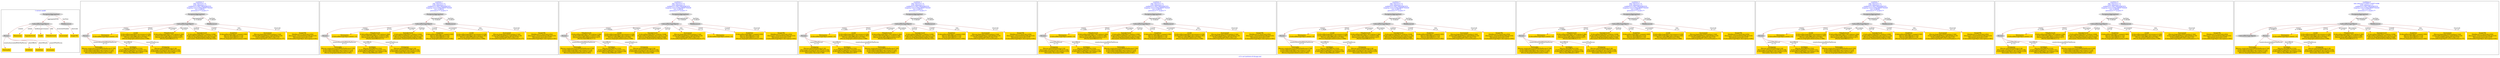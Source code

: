 digraph n0 {
fontcolor="blue"
remincross="true"
label="s13-s-art-institute-of-chicago.xml"
subgraph cluster_0 {
label="1-correct model"
n2[style="filled",color="white",fillcolor="lightgray",label="CulturalHeritageObject1"];
n3[style="filled",color="white",fillcolor="lightgray",label="Person1"];
n4[shape="plaintext",style="filled",fillcolor="gold",label="Dimensions"];
n5[shape="plaintext",style="filled",fillcolor="gold",label="Typeofartwork"];
n6[shape="plaintext",style="filled",fillcolor="gold",label="Credit"];
n7[shape="plaintext",style="filled",fillcolor="gold",label="Titleofartwork"];
n8[shape="plaintext",style="filled",fillcolor="gold",label="Accessionid"];
n9[shape="plaintext",style="filled",fillcolor="gold",label="Nationality"];
n10[shape="plaintext",style="filled",fillcolor="gold",label="birthDate"];
n11[shape="plaintext",style="filled",fillcolor="gold",label="deathDate"];
n12[shape="plaintext",style="filled",fillcolor="gold",label="Artistname"];
n13[style="filled",color="white",fillcolor="lightgray",label="EuropeanaAggregation1"];
n14[style="filled",color="white",fillcolor="lightgray",label="WebResource1"];
n15[shape="plaintext",style="filled",fillcolor="gold",label="ImageURL"];
}
subgraph cluster_1 {
label="candidate 0\nlink coherence:1.0\nnode coherence:1.0\nconfidence:0.5947188292687879\nmapping score:0.6482396097562626\ncost:12.98044\n-precision:0.77-recall:0.77"
n17[style="filled",color="white",fillcolor="lightgray",label="CulturalHeritageObject1"];
n18[style="filled",color="white",fillcolor="lightgray",label="Person1"];
n19[style="filled",color="white",fillcolor="lightgray",label="EuropeanaAggregation1"];
n20[style="filled",color="white",fillcolor="lightgray",label="WebResource1"];
n21[shape="plaintext",style="filled",fillcolor="gold",label="Dimensions\n[CulturalHeritageObject,extent,1.0]"];
n22[shape="plaintext",style="filled",fillcolor="gold",label="Nationality\n[Person,countryAssociatedWithThePerson,0.725]\n[CulturalHeritageObject,provenance,0.114]\n[CulturalHeritageObject,description,0.097]\n[Person,biographicalInformation,0.063]"];
n23[shape="plaintext",style="filled",fillcolor="gold",label="ImageURL\n[WebResource,classLink,0.954]\n[Document,columnSubClassOfLink,0.03]\n[Document,classLink,0.015]\n[CulturalHeritageObject,description,0.001]"];
n24[shape="plaintext",style="filled",fillcolor="gold",label="Credit\n[CulturalHeritageObject,provenance,0.438]\n[CulturalHeritageObject,description,0.383]\n[Person,nameOfThePerson,0.092]\n[Person,biographicalInformation,0.088]"];
n25[shape="plaintext",style="filled",fillcolor="gold",label="Titleofartwork\n[CulturalHeritageObject,description,0.364]\n[CulturalHeritageObject,created,0.299]\n[Person,biographicalInformation,0.227]\n[Person,dateOfBirth,0.11]"];
n26[shape="plaintext",style="filled",fillcolor="gold",label="Typeofartwork\n[CulturalHeritageObject,medium,0.838]\n[CulturalHeritageObject,description,0.152]\n[Person,biographicalInformation,0.008]\n[Document,columnSubClassOfLink,0.001]"];
n27[shape="plaintext",style="filled",fillcolor="gold",label="birthDate\n[Person,dateOfBirth,0.532]\n[CulturalHeritageObject,created,0.331]\n[CulturalHeritageObject,description,0.08]\n[Person,dateOfDeath,0.057]"];
n28[shape="plaintext",style="filled",fillcolor="gold",label="deathDate\n[CulturalHeritageObject,created,0.505]\n[Person,dateOfDeath,0.314]\n[Person,dateOfBirth,0.119]\n[Person,biographicalInformation,0.062]"];
n29[shape="plaintext",style="filled",fillcolor="gold",label="Accessionid\n[Person,biographicalInformation,0.324]\n[CulturalHeritageObject,rightsHolder,0.25]\n[CulturalHeritageObject,title,0.25]\n[CulturalHeritageObject,accessionNumber,0.177]"];
n30[shape="plaintext",style="filled",fillcolor="gold",label="Artistname\n[Person,nameOfThePerson,0.34]\n[Document,columnSubClassOfLink,0.239]\n[CulturalHeritageObject,description,0.235]\n[Document,classLink,0.186]"];
}
subgraph cluster_2 {
label="candidate 1\nlink coherence:1.0\nnode coherence:1.0\nconfidence:0.5947188292687879\nmapping score:0.6482396097562626\ncost:12.98044\n-precision:0.77-recall:0.77"
n32[style="filled",color="white",fillcolor="lightgray",label="CulturalHeritageObject1"];
n33[style="filled",color="white",fillcolor="lightgray",label="Person1"];
n34[style="filled",color="white",fillcolor="lightgray",label="EuropeanaAggregation1"];
n35[style="filled",color="white",fillcolor="lightgray",label="WebResource1"];
n36[shape="plaintext",style="filled",fillcolor="gold",label="Dimensions\n[CulturalHeritageObject,extent,1.0]"];
n37[shape="plaintext",style="filled",fillcolor="gold",label="Nationality\n[Person,countryAssociatedWithThePerson,0.725]\n[CulturalHeritageObject,provenance,0.114]\n[CulturalHeritageObject,description,0.097]\n[Person,biographicalInformation,0.063]"];
n38[shape="plaintext",style="filled",fillcolor="gold",label="ImageURL\n[WebResource,classLink,0.954]\n[Document,columnSubClassOfLink,0.03]\n[Document,classLink,0.015]\n[CulturalHeritageObject,description,0.001]"];
n39[shape="plaintext",style="filled",fillcolor="gold",label="Titleofartwork\n[CulturalHeritageObject,description,0.364]\n[CulturalHeritageObject,created,0.299]\n[Person,biographicalInformation,0.227]\n[Person,dateOfBirth,0.11]"];
n40[shape="plaintext",style="filled",fillcolor="gold",label="Typeofartwork\n[CulturalHeritageObject,medium,0.838]\n[CulturalHeritageObject,description,0.152]\n[Person,biographicalInformation,0.008]\n[Document,columnSubClassOfLink,0.001]"];
n41[shape="plaintext",style="filled",fillcolor="gold",label="birthDate\n[Person,dateOfBirth,0.532]\n[CulturalHeritageObject,created,0.331]\n[CulturalHeritageObject,description,0.08]\n[Person,dateOfDeath,0.057]"];
n42[shape="plaintext",style="filled",fillcolor="gold",label="deathDate\n[CulturalHeritageObject,created,0.505]\n[Person,dateOfDeath,0.314]\n[Person,dateOfBirth,0.119]\n[Person,biographicalInformation,0.062]"];
n43[shape="plaintext",style="filled",fillcolor="gold",label="Credit\n[CulturalHeritageObject,provenance,0.438]\n[CulturalHeritageObject,description,0.383]\n[Person,nameOfThePerson,0.092]\n[Person,biographicalInformation,0.088]"];
n44[shape="plaintext",style="filled",fillcolor="gold",label="Accessionid\n[Person,biographicalInformation,0.324]\n[CulturalHeritageObject,rightsHolder,0.25]\n[CulturalHeritageObject,title,0.25]\n[CulturalHeritageObject,accessionNumber,0.177]"];
n45[shape="plaintext",style="filled",fillcolor="gold",label="Artistname\n[Person,nameOfThePerson,0.34]\n[Document,columnSubClassOfLink,0.239]\n[CulturalHeritageObject,description,0.235]\n[Document,classLink,0.186]"];
}
subgraph cluster_3 {
label="candidate 2\nlink coherence:1.0\nnode coherence:1.0\nconfidence:0.5947188292687879\nmapping score:0.6482396097562626\ncost:12.98046\n-precision:0.77-recall:0.77"
n47[style="filled",color="white",fillcolor="lightgray",label="CulturalHeritageObject2"];
n48[style="filled",color="white",fillcolor="lightgray",label="Person1"];
n49[style="filled",color="white",fillcolor="lightgray",label="EuropeanaAggregation1"];
n50[style="filled",color="white",fillcolor="lightgray",label="WebResource1"];
n51[shape="plaintext",style="filled",fillcolor="gold",label="Nationality\n[Person,countryAssociatedWithThePerson,0.725]\n[CulturalHeritageObject,provenance,0.114]\n[CulturalHeritageObject,description,0.097]\n[Person,biographicalInformation,0.063]"];
n52[shape="plaintext",style="filled",fillcolor="gold",label="Titleofartwork\n[CulturalHeritageObject,description,0.364]\n[CulturalHeritageObject,created,0.299]\n[Person,biographicalInformation,0.227]\n[Person,dateOfBirth,0.11]"];
n53[shape="plaintext",style="filled",fillcolor="gold",label="Credit\n[CulturalHeritageObject,provenance,0.438]\n[CulturalHeritageObject,description,0.383]\n[Person,nameOfThePerson,0.092]\n[Person,biographicalInformation,0.088]"];
n54[shape="plaintext",style="filled",fillcolor="gold",label="Typeofartwork\n[CulturalHeritageObject,medium,0.838]\n[CulturalHeritageObject,description,0.152]\n[Person,biographicalInformation,0.008]\n[Document,columnSubClassOfLink,0.001]"];
n55[shape="plaintext",style="filled",fillcolor="gold",label="Accessionid\n[Person,biographicalInformation,0.324]\n[CulturalHeritageObject,rightsHolder,0.25]\n[CulturalHeritageObject,title,0.25]\n[CulturalHeritageObject,accessionNumber,0.177]"];
n56[shape="plaintext",style="filled",fillcolor="gold",label="ImageURL\n[WebResource,classLink,0.954]\n[Document,columnSubClassOfLink,0.03]\n[Document,classLink,0.015]\n[CulturalHeritageObject,description,0.001]"];
n57[shape="plaintext",style="filled",fillcolor="gold",label="birthDate\n[Person,dateOfBirth,0.532]\n[CulturalHeritageObject,created,0.331]\n[CulturalHeritageObject,description,0.08]\n[Person,dateOfDeath,0.057]"];
n58[shape="plaintext",style="filled",fillcolor="gold",label="Dimensions\n[CulturalHeritageObject,extent,1.0]"];
n59[shape="plaintext",style="filled",fillcolor="gold",label="Artistname\n[Person,nameOfThePerson,0.34]\n[Document,columnSubClassOfLink,0.239]\n[CulturalHeritageObject,description,0.235]\n[Document,classLink,0.186]"];
n60[shape="plaintext",style="filled",fillcolor="gold",label="deathDate\n[CulturalHeritageObject,created,0.505]\n[Person,dateOfDeath,0.314]\n[Person,dateOfBirth,0.119]\n[Person,biographicalInformation,0.062]"];
}
subgraph cluster_4 {
label="candidate 3\nlink coherence:1.0\nnode coherence:1.0\nconfidence:0.5947188292687879\nmapping score:0.6482396097562626\ncost:12.98054\n-precision:0.77-recall:0.77"
n62[style="filled",color="white",fillcolor="lightgray",label="CulturalHeritageObject1"];
n63[style="filled",color="white",fillcolor="lightgray",label="Person2"];
n64[style="filled",color="white",fillcolor="lightgray",label="EuropeanaAggregation1"];
n65[style="filled",color="white",fillcolor="lightgray",label="WebResource1"];
n66[shape="plaintext",style="filled",fillcolor="gold",label="Dimensions\n[CulturalHeritageObject,extent,1.0]"];
n67[shape="plaintext",style="filled",fillcolor="gold",label="Artistname\n[Person,nameOfThePerson,0.34]\n[Document,columnSubClassOfLink,0.239]\n[CulturalHeritageObject,description,0.235]\n[Document,classLink,0.186]"];
n68[shape="plaintext",style="filled",fillcolor="gold",label="birthDate\n[Person,dateOfBirth,0.532]\n[CulturalHeritageObject,created,0.331]\n[CulturalHeritageObject,description,0.08]\n[Person,dateOfDeath,0.057]"];
n69[shape="plaintext",style="filled",fillcolor="gold",label="ImageURL\n[WebResource,classLink,0.954]\n[Document,columnSubClassOfLink,0.03]\n[Document,classLink,0.015]\n[CulturalHeritageObject,description,0.001]"];
n70[shape="plaintext",style="filled",fillcolor="gold",label="Credit\n[CulturalHeritageObject,provenance,0.438]\n[CulturalHeritageObject,description,0.383]\n[Person,nameOfThePerson,0.092]\n[Person,biographicalInformation,0.088]"];
n71[shape="plaintext",style="filled",fillcolor="gold",label="Titleofartwork\n[CulturalHeritageObject,description,0.364]\n[CulturalHeritageObject,created,0.299]\n[Person,biographicalInformation,0.227]\n[Person,dateOfBirth,0.11]"];
n72[shape="plaintext",style="filled",fillcolor="gold",label="Typeofartwork\n[CulturalHeritageObject,medium,0.838]\n[CulturalHeritageObject,description,0.152]\n[Person,biographicalInformation,0.008]\n[Document,columnSubClassOfLink,0.001]"];
n73[shape="plaintext",style="filled",fillcolor="gold",label="deathDate\n[CulturalHeritageObject,created,0.505]\n[Person,dateOfDeath,0.314]\n[Person,dateOfBirth,0.119]\n[Person,biographicalInformation,0.062]"];
n74[shape="plaintext",style="filled",fillcolor="gold",label="Nationality\n[Person,countryAssociatedWithThePerson,0.725]\n[CulturalHeritageObject,provenance,0.114]\n[CulturalHeritageObject,description,0.097]\n[Person,biographicalInformation,0.063]"];
n75[shape="plaintext",style="filled",fillcolor="gold",label="Accessionid\n[Person,biographicalInformation,0.324]\n[CulturalHeritageObject,rightsHolder,0.25]\n[CulturalHeritageObject,title,0.25]\n[CulturalHeritageObject,accessionNumber,0.177]"];
}
subgraph cluster_5 {
label="candidate 4\nlink coherence:1.0\nnode coherence:1.0\nconfidence:0.5947188292687879\nmapping score:0.6482396097562626\ncost:12.98054\n-precision:0.77-recall:0.77"
n77[style="filled",color="white",fillcolor="lightgray",label="CulturalHeritageObject1"];
n78[style="filled",color="white",fillcolor="lightgray",label="Person2"];
n79[style="filled",color="white",fillcolor="lightgray",label="EuropeanaAggregation1"];
n80[style="filled",color="white",fillcolor="lightgray",label="WebResource1"];
n81[shape="plaintext",style="filled",fillcolor="gold",label="Dimensions\n[CulturalHeritageObject,extent,1.0]"];
n82[shape="plaintext",style="filled",fillcolor="gold",label="Artistname\n[Person,nameOfThePerson,0.34]\n[Document,columnSubClassOfLink,0.239]\n[CulturalHeritageObject,description,0.235]\n[Document,classLink,0.186]"];
n83[shape="plaintext",style="filled",fillcolor="gold",label="birthDate\n[Person,dateOfBirth,0.532]\n[CulturalHeritageObject,created,0.331]\n[CulturalHeritageObject,description,0.08]\n[Person,dateOfDeath,0.057]"];
n84[shape="plaintext",style="filled",fillcolor="gold",label="ImageURL\n[WebResource,classLink,0.954]\n[Document,columnSubClassOfLink,0.03]\n[Document,classLink,0.015]\n[CulturalHeritageObject,description,0.001]"];
n85[shape="plaintext",style="filled",fillcolor="gold",label="Titleofartwork\n[CulturalHeritageObject,description,0.364]\n[CulturalHeritageObject,created,0.299]\n[Person,biographicalInformation,0.227]\n[Person,dateOfBirth,0.11]"];
n86[shape="plaintext",style="filled",fillcolor="gold",label="Typeofartwork\n[CulturalHeritageObject,medium,0.838]\n[CulturalHeritageObject,description,0.152]\n[Person,biographicalInformation,0.008]\n[Document,columnSubClassOfLink,0.001]"];
n87[shape="plaintext",style="filled",fillcolor="gold",label="deathDate\n[CulturalHeritageObject,created,0.505]\n[Person,dateOfDeath,0.314]\n[Person,dateOfBirth,0.119]\n[Person,biographicalInformation,0.062]"];
n88[shape="plaintext",style="filled",fillcolor="gold",label="Nationality\n[Person,countryAssociatedWithThePerson,0.725]\n[CulturalHeritageObject,provenance,0.114]\n[CulturalHeritageObject,description,0.097]\n[Person,biographicalInformation,0.063]"];
n89[shape="plaintext",style="filled",fillcolor="gold",label="Credit\n[CulturalHeritageObject,provenance,0.438]\n[CulturalHeritageObject,description,0.383]\n[Person,nameOfThePerson,0.092]\n[Person,biographicalInformation,0.088]"];
n90[shape="plaintext",style="filled",fillcolor="gold",label="Accessionid\n[Person,biographicalInformation,0.324]\n[CulturalHeritageObject,rightsHolder,0.25]\n[CulturalHeritageObject,title,0.25]\n[CulturalHeritageObject,accessionNumber,0.177]"];
}
subgraph cluster_6 {
label="candidate 5\nlink coherence:1.0\nnode coherence:1.0\nconfidence:0.5947188292687879\nmapping score:0.6482396097562626\ncost:12.98076\n-precision:0.77-recall:0.77"
n92[style="filled",color="white",fillcolor="lightgray",label="CulturalHeritageObject1"];
n93[style="filled",color="white",fillcolor="lightgray",label="Person1"];
n94[style="filled",color="white",fillcolor="lightgray",label="EuropeanaAggregation1"];
n95[style="filled",color="white",fillcolor="lightgray",label="WebResource2"];
n96[shape="plaintext",style="filled",fillcolor="gold",label="Dimensions\n[CulturalHeritageObject,extent,1.0]"];
n97[shape="plaintext",style="filled",fillcolor="gold",label="Nationality\n[Person,countryAssociatedWithThePerson,0.725]\n[CulturalHeritageObject,provenance,0.114]\n[CulturalHeritageObject,description,0.097]\n[Person,biographicalInformation,0.063]"];
n98[shape="plaintext",style="filled",fillcolor="gold",label="Credit\n[CulturalHeritageObject,provenance,0.438]\n[CulturalHeritageObject,description,0.383]\n[Person,nameOfThePerson,0.092]\n[Person,biographicalInformation,0.088]"];
n99[shape="plaintext",style="filled",fillcolor="gold",label="Titleofartwork\n[CulturalHeritageObject,description,0.364]\n[CulturalHeritageObject,created,0.299]\n[Person,biographicalInformation,0.227]\n[Person,dateOfBirth,0.11]"];
n100[shape="plaintext",style="filled",fillcolor="gold",label="Typeofartwork\n[CulturalHeritageObject,medium,0.838]\n[CulturalHeritageObject,description,0.152]\n[Person,biographicalInformation,0.008]\n[Document,columnSubClassOfLink,0.001]"];
n101[shape="plaintext",style="filled",fillcolor="gold",label="birthDate\n[Person,dateOfBirth,0.532]\n[CulturalHeritageObject,created,0.331]\n[CulturalHeritageObject,description,0.08]\n[Person,dateOfDeath,0.057]"];
n102[shape="plaintext",style="filled",fillcolor="gold",label="deathDate\n[CulturalHeritageObject,created,0.505]\n[Person,dateOfDeath,0.314]\n[Person,dateOfBirth,0.119]\n[Person,biographicalInformation,0.062]"];
n103[shape="plaintext",style="filled",fillcolor="gold",label="Accessionid\n[Person,biographicalInformation,0.324]\n[CulturalHeritageObject,rightsHolder,0.25]\n[CulturalHeritageObject,title,0.25]\n[CulturalHeritageObject,accessionNumber,0.177]"];
n104[shape="plaintext",style="filled",fillcolor="gold",label="Artistname\n[Person,nameOfThePerson,0.34]\n[Document,columnSubClassOfLink,0.239]\n[CulturalHeritageObject,description,0.235]\n[Document,classLink,0.186]"];
n105[shape="plaintext",style="filled",fillcolor="gold",label="ImageURL\n[WebResource,classLink,0.954]\n[Document,columnSubClassOfLink,0.03]\n[Document,classLink,0.015]\n[CulturalHeritageObject,description,0.001]"];
}
subgraph cluster_7 {
label="candidate 6\nlink coherence:1.0\nnode coherence:1.0\nconfidence:0.5947188292687879\nmapping score:0.6482396097562626\ncost:12.98076\n-precision:0.77-recall:0.77"
n107[style="filled",color="white",fillcolor="lightgray",label="CulturalHeritageObject1"];
n108[style="filled",color="white",fillcolor="lightgray",label="Person1"];
n109[style="filled",color="white",fillcolor="lightgray",label="EuropeanaAggregation1"];
n110[style="filled",color="white",fillcolor="lightgray",label="WebResource2"];
n111[shape="plaintext",style="filled",fillcolor="gold",label="Dimensions\n[CulturalHeritageObject,extent,1.0]"];
n112[shape="plaintext",style="filled",fillcolor="gold",label="Nationality\n[Person,countryAssociatedWithThePerson,0.725]\n[CulturalHeritageObject,provenance,0.114]\n[CulturalHeritageObject,description,0.097]\n[Person,biographicalInformation,0.063]"];
n113[shape="plaintext",style="filled",fillcolor="gold",label="Titleofartwork\n[CulturalHeritageObject,description,0.364]\n[CulturalHeritageObject,created,0.299]\n[Person,biographicalInformation,0.227]\n[Person,dateOfBirth,0.11]"];
n114[shape="plaintext",style="filled",fillcolor="gold",label="Typeofartwork\n[CulturalHeritageObject,medium,0.838]\n[CulturalHeritageObject,description,0.152]\n[Person,biographicalInformation,0.008]\n[Document,columnSubClassOfLink,0.001]"];
n115[shape="plaintext",style="filled",fillcolor="gold",label="birthDate\n[Person,dateOfBirth,0.532]\n[CulturalHeritageObject,created,0.331]\n[CulturalHeritageObject,description,0.08]\n[Person,dateOfDeath,0.057]"];
n116[shape="plaintext",style="filled",fillcolor="gold",label="deathDate\n[CulturalHeritageObject,created,0.505]\n[Person,dateOfDeath,0.314]\n[Person,dateOfBirth,0.119]\n[Person,biographicalInformation,0.062]"];
n117[shape="plaintext",style="filled",fillcolor="gold",label="Credit\n[CulturalHeritageObject,provenance,0.438]\n[CulturalHeritageObject,description,0.383]\n[Person,nameOfThePerson,0.092]\n[Person,biographicalInformation,0.088]"];
n118[shape="plaintext",style="filled",fillcolor="gold",label="Accessionid\n[Person,biographicalInformation,0.324]\n[CulturalHeritageObject,rightsHolder,0.25]\n[CulturalHeritageObject,title,0.25]\n[CulturalHeritageObject,accessionNumber,0.177]"];
n119[shape="plaintext",style="filled",fillcolor="gold",label="Artistname\n[Person,nameOfThePerson,0.34]\n[Document,columnSubClassOfLink,0.239]\n[CulturalHeritageObject,description,0.235]\n[Document,classLink,0.186]"];
n120[shape="plaintext",style="filled",fillcolor="gold",label="ImageURL\n[WebResource,classLink,0.954]\n[Document,columnSubClassOfLink,0.03]\n[Document,classLink,0.015]\n[CulturalHeritageObject,description,0.001]"];
}
subgraph cluster_8 {
label="candidate 7\nlink coherence:1.0\nnode coherence:1.0\nconfidence:0.5947188292687879\nmapping score:0.6482396097562626\ncost:12.98086\n-precision:0.77-recall:0.77"
n122[style="filled",color="white",fillcolor="lightgray",label="CulturalHeritageObject1"];
n123[style="filled",color="white",fillcolor="lightgray",label="Person2"];
n124[style="filled",color="white",fillcolor="lightgray",label="EuropeanaAggregation1"];
n125[style="filled",color="white",fillcolor="lightgray",label="WebResource2"];
n126[shape="plaintext",style="filled",fillcolor="gold",label="Dimensions\n[CulturalHeritageObject,extent,1.0]"];
n127[shape="plaintext",style="filled",fillcolor="gold",label="Artistname\n[Person,nameOfThePerson,0.34]\n[Document,columnSubClassOfLink,0.239]\n[CulturalHeritageObject,description,0.235]\n[Document,classLink,0.186]"];
n128[shape="plaintext",style="filled",fillcolor="gold",label="birthDate\n[Person,dateOfBirth,0.532]\n[CulturalHeritageObject,created,0.331]\n[CulturalHeritageObject,description,0.08]\n[Person,dateOfDeath,0.057]"];
n129[shape="plaintext",style="filled",fillcolor="gold",label="Credit\n[CulturalHeritageObject,provenance,0.438]\n[CulturalHeritageObject,description,0.383]\n[Person,nameOfThePerson,0.092]\n[Person,biographicalInformation,0.088]"];
n130[shape="plaintext",style="filled",fillcolor="gold",label="Titleofartwork\n[CulturalHeritageObject,description,0.364]\n[CulturalHeritageObject,created,0.299]\n[Person,biographicalInformation,0.227]\n[Person,dateOfBirth,0.11]"];
n131[shape="plaintext",style="filled",fillcolor="gold",label="Typeofartwork\n[CulturalHeritageObject,medium,0.838]\n[CulturalHeritageObject,description,0.152]\n[Person,biographicalInformation,0.008]\n[Document,columnSubClassOfLink,0.001]"];
n132[shape="plaintext",style="filled",fillcolor="gold",label="deathDate\n[CulturalHeritageObject,created,0.505]\n[Person,dateOfDeath,0.314]\n[Person,dateOfBirth,0.119]\n[Person,biographicalInformation,0.062]"];
n133[shape="plaintext",style="filled",fillcolor="gold",label="Nationality\n[Person,countryAssociatedWithThePerson,0.725]\n[CulturalHeritageObject,provenance,0.114]\n[CulturalHeritageObject,description,0.097]\n[Person,biographicalInformation,0.063]"];
n134[shape="plaintext",style="filled",fillcolor="gold",label="Accessionid\n[Person,biographicalInformation,0.324]\n[CulturalHeritageObject,rightsHolder,0.25]\n[CulturalHeritageObject,title,0.25]\n[CulturalHeritageObject,accessionNumber,0.177]"];
n135[shape="plaintext",style="filled",fillcolor="gold",label="ImageURL\n[WebResource,classLink,0.954]\n[Document,columnSubClassOfLink,0.03]\n[Document,classLink,0.015]\n[CulturalHeritageObject,description,0.001]"];
}
subgraph cluster_9 {
label="candidate 8\nlink coherence:1.0\nnode coherence:1.0\nconfidence:0.5947188292687879\nmapping score:0.6482396097562626\ncost:12.98086\n-precision:0.77-recall:0.77"
n137[style="filled",color="white",fillcolor="lightgray",label="CulturalHeritageObject1"];
n138[style="filled",color="white",fillcolor="lightgray",label="Person2"];
n139[style="filled",color="white",fillcolor="lightgray",label="EuropeanaAggregation1"];
n140[style="filled",color="white",fillcolor="lightgray",label="WebResource2"];
n141[shape="plaintext",style="filled",fillcolor="gold",label="Dimensions\n[CulturalHeritageObject,extent,1.0]"];
n142[shape="plaintext",style="filled",fillcolor="gold",label="Artistname\n[Person,nameOfThePerson,0.34]\n[Document,columnSubClassOfLink,0.239]\n[CulturalHeritageObject,description,0.235]\n[Document,classLink,0.186]"];
n143[shape="plaintext",style="filled",fillcolor="gold",label="birthDate\n[Person,dateOfBirth,0.532]\n[CulturalHeritageObject,created,0.331]\n[CulturalHeritageObject,description,0.08]\n[Person,dateOfDeath,0.057]"];
n144[shape="plaintext",style="filled",fillcolor="gold",label="Titleofartwork\n[CulturalHeritageObject,description,0.364]\n[CulturalHeritageObject,created,0.299]\n[Person,biographicalInformation,0.227]\n[Person,dateOfBirth,0.11]"];
n145[shape="plaintext",style="filled",fillcolor="gold",label="Typeofartwork\n[CulturalHeritageObject,medium,0.838]\n[CulturalHeritageObject,description,0.152]\n[Person,biographicalInformation,0.008]\n[Document,columnSubClassOfLink,0.001]"];
n146[shape="plaintext",style="filled",fillcolor="gold",label="deathDate\n[CulturalHeritageObject,created,0.505]\n[Person,dateOfDeath,0.314]\n[Person,dateOfBirth,0.119]\n[Person,biographicalInformation,0.062]"];
n147[shape="plaintext",style="filled",fillcolor="gold",label="Nationality\n[Person,countryAssociatedWithThePerson,0.725]\n[CulturalHeritageObject,provenance,0.114]\n[CulturalHeritageObject,description,0.097]\n[Person,biographicalInformation,0.063]"];
n148[shape="plaintext",style="filled",fillcolor="gold",label="Credit\n[CulturalHeritageObject,provenance,0.438]\n[CulturalHeritageObject,description,0.383]\n[Person,nameOfThePerson,0.092]\n[Person,biographicalInformation,0.088]"];
n149[shape="plaintext",style="filled",fillcolor="gold",label="Accessionid\n[Person,biographicalInformation,0.324]\n[CulturalHeritageObject,rightsHolder,0.25]\n[CulturalHeritageObject,title,0.25]\n[CulturalHeritageObject,accessionNumber,0.177]"];
n150[shape="plaintext",style="filled",fillcolor="gold",label="ImageURL\n[WebResource,classLink,0.954]\n[Document,columnSubClassOfLink,0.03]\n[Document,classLink,0.015]\n[CulturalHeritageObject,description,0.001]"];
}
subgraph cluster_10 {
label="candidate 9\nlink coherence:0.9285714285714286\nnode coherence:1.0\nconfidence:0.5947188292687879\nmapping score:0.6482396097562626\ncost:13.97621\n-precision:0.71-recall:0.77"
n152[style="filled",color="white",fillcolor="lightgray",label="CulturalHeritageObject1"];
n153[style="filled",color="white",fillcolor="lightgray",label="CulturalHeritageObject2"];
n154[style="filled",color="white",fillcolor="lightgray",label="Person1"];
n155[style="filled",color="white",fillcolor="lightgray",label="EuropeanaAggregation1"];
n156[style="filled",color="white",fillcolor="lightgray",label="WebResource1"];
n157[shape="plaintext",style="filled",fillcolor="gold",label="Dimensions\n[CulturalHeritageObject,extent,1.0]"];
n158[shape="plaintext",style="filled",fillcolor="gold",label="Nationality\n[Person,countryAssociatedWithThePerson,0.725]\n[CulturalHeritageObject,provenance,0.114]\n[CulturalHeritageObject,description,0.097]\n[Person,biographicalInformation,0.063]"];
n159[shape="plaintext",style="filled",fillcolor="gold",label="ImageURL\n[WebResource,classLink,0.954]\n[Document,columnSubClassOfLink,0.03]\n[Document,classLink,0.015]\n[CulturalHeritageObject,description,0.001]"];
n160[shape="plaintext",style="filled",fillcolor="gold",label="Credit\n[CulturalHeritageObject,provenance,0.438]\n[CulturalHeritageObject,description,0.383]\n[Person,nameOfThePerson,0.092]\n[Person,biographicalInformation,0.088]"];
n161[shape="plaintext",style="filled",fillcolor="gold",label="Titleofartwork\n[CulturalHeritageObject,description,0.364]\n[CulturalHeritageObject,created,0.299]\n[Person,biographicalInformation,0.227]\n[Person,dateOfBirth,0.11]"];
n162[shape="plaintext",style="filled",fillcolor="gold",label="Typeofartwork\n[CulturalHeritageObject,medium,0.838]\n[CulturalHeritageObject,description,0.152]\n[Person,biographicalInformation,0.008]\n[Document,columnSubClassOfLink,0.001]"];
n163[shape="plaintext",style="filled",fillcolor="gold",label="birthDate\n[Person,dateOfBirth,0.532]\n[CulturalHeritageObject,created,0.331]\n[CulturalHeritageObject,description,0.08]\n[Person,dateOfDeath,0.057]"];
n164[shape="plaintext",style="filled",fillcolor="gold",label="deathDate\n[CulturalHeritageObject,created,0.505]\n[Person,dateOfDeath,0.314]\n[Person,dateOfBirth,0.119]\n[Person,biographicalInformation,0.062]"];
n165[shape="plaintext",style="filled",fillcolor="gold",label="Accessionid\n[Person,biographicalInformation,0.324]\n[CulturalHeritageObject,rightsHolder,0.25]\n[CulturalHeritageObject,title,0.25]\n[CulturalHeritageObject,accessionNumber,0.177]"];
n166[shape="plaintext",style="filled",fillcolor="gold",label="Artistname\n[Person,nameOfThePerson,0.34]\n[Document,columnSubClassOfLink,0.239]\n[CulturalHeritageObject,description,0.235]\n[Document,classLink,0.186]"];
}
n2 -> n3[color="brown",fontcolor="black",label="creator"]
n2 -> n4[color="brown",fontcolor="black",label="extent"]
n2 -> n5[color="brown",fontcolor="black",label="medium"]
n2 -> n6[color="brown",fontcolor="black",label="provenance"]
n2 -> n7[color="brown",fontcolor="black",label="title"]
n2 -> n8[color="brown",fontcolor="black",label="accessionNumber"]
n3 -> n9[color="brown",fontcolor="black",label="countryAssociatedWithThePerson"]
n3 -> n10[color="brown",fontcolor="black",label="dateOfBirth"]
n3 -> n11[color="brown",fontcolor="black",label="dateOfDeath"]
n3 -> n12[color="brown",fontcolor="black",label="nameOfThePerson"]
n13 -> n2[color="brown",fontcolor="black",label="aggregatedCHO"]
n13 -> n14[color="brown",fontcolor="black",label="hasView"]
n14 -> n15[color="brown",fontcolor="black",label="classLink"]
n17 -> n18[color="brown",fontcolor="black",label="creator\nw=0.9929"]
n19 -> n17[color="brown",fontcolor="black",label="aggregatedCHO\nw=0.99397"]
n19 -> n20[color="brown",fontcolor="black",label="hasView\nw=0.99357"]
n17 -> n21[color="brown",fontcolor="black",label="extent\nw=1.0"]
n18 -> n22[color="brown",fontcolor="black",label="countryAssociatedWithThePerson\nw=1.0"]
n20 -> n23[color="brown",fontcolor="black",label="classLink\nw=1.0"]
n17 -> n24[color="brown",fontcolor="black",label="provenance\nw=1.0"]
n17 -> n25[color="brown",fontcolor="black",label="description\nw=1.0"]
n17 -> n26[color="brown",fontcolor="black",label="medium\nw=1.0"]
n18 -> n27[color="brown",fontcolor="black",label="dateOfBirth\nw=1.0"]
n17 -> n28[color="brown",fontcolor="black",label="created\nw=1.0"]
n17 -> n29[color="brown",fontcolor="black",label="title\nw=1.0"]
n18 -> n30[color="brown",fontcolor="black",label="nameOfThePerson\nw=1.0"]
n32 -> n33[color="brown",fontcolor="black",label="creator\nw=0.9929"]
n34 -> n32[color="brown",fontcolor="black",label="aggregatedCHO\nw=0.99397"]
n34 -> n35[color="brown",fontcolor="black",label="hasView\nw=0.99357"]
n32 -> n36[color="brown",fontcolor="black",label="extent\nw=1.0"]
n33 -> n37[color="brown",fontcolor="black",label="countryAssociatedWithThePerson\nw=1.0"]
n35 -> n38[color="brown",fontcolor="black",label="classLink\nw=1.0"]
n32 -> n39[color="brown",fontcolor="black",label="description\nw=1.0"]
n32 -> n40[color="brown",fontcolor="black",label="medium\nw=1.0"]
n33 -> n41[color="brown",fontcolor="black",label="dateOfBirth\nw=1.0"]
n32 -> n42[color="brown",fontcolor="black",label="created\nw=1.0"]
n32 -> n43[color="brown",fontcolor="black",label="provenance\nw=1.0"]
n32 -> n44[color="brown",fontcolor="black",label="title\nw=1.0"]
n33 -> n45[color="brown",fontcolor="black",label="nameOfThePerson\nw=1.0"]
n47 -> n48[color="brown",fontcolor="black",label="creator\nw=0.99292"]
n49 -> n47[color="brown",fontcolor="black",label="aggregatedCHO\nw=0.99397"]
n49 -> n50[color="brown",fontcolor="black",label="hasView\nw=0.99357"]
n48 -> n51[color="brown",fontcolor="black",label="countryAssociatedWithThePerson\nw=1.0"]
n47 -> n52[color="brown",fontcolor="black",label="description\nw=1.0"]
n47 -> n53[color="brown",fontcolor="black",label="provenance\nw=1.0"]
n47 -> n54[color="brown",fontcolor="black",label="medium\nw=1.0"]
n47 -> n55[color="brown",fontcolor="black",label="title\nw=1.0"]
n50 -> n56[color="brown",fontcolor="black",label="classLink\nw=1.0"]
n48 -> n57[color="brown",fontcolor="black",label="dateOfBirth\nw=1.0"]
n47 -> n58[color="brown",fontcolor="black",label="extent\nw=1.0"]
n48 -> n59[color="brown",fontcolor="black",label="nameOfThePerson\nw=1.0"]
n47 -> n60[color="brown",fontcolor="black",label="created\nw=1.0"]
n62 -> n63[color="brown",fontcolor="black",label="creator\nw=0.993"]
n64 -> n62[color="brown",fontcolor="black",label="aggregatedCHO\nw=0.99397"]
n64 -> n65[color="brown",fontcolor="black",label="hasView\nw=0.99357"]
n62 -> n66[color="brown",fontcolor="black",label="extent\nw=1.0"]
n63 -> n67[color="brown",fontcolor="black",label="nameOfThePerson\nw=1.0"]
n63 -> n68[color="brown",fontcolor="black",label="dateOfBirth\nw=1.0"]
n65 -> n69[color="brown",fontcolor="black",label="classLink\nw=1.0"]
n62 -> n70[color="brown",fontcolor="black",label="provenance\nw=1.0"]
n62 -> n71[color="brown",fontcolor="black",label="description\nw=1.0"]
n62 -> n72[color="brown",fontcolor="black",label="medium\nw=1.0"]
n62 -> n73[color="brown",fontcolor="black",label="created\nw=1.0"]
n63 -> n74[color="brown",fontcolor="black",label="countryAssociatedWithThePerson\nw=1.0"]
n62 -> n75[color="brown",fontcolor="black",label="title\nw=1.0"]
n77 -> n78[color="brown",fontcolor="black",label="creator\nw=0.993"]
n79 -> n77[color="brown",fontcolor="black",label="aggregatedCHO\nw=0.99397"]
n79 -> n80[color="brown",fontcolor="black",label="hasView\nw=0.99357"]
n77 -> n81[color="brown",fontcolor="black",label="extent\nw=1.0"]
n78 -> n82[color="brown",fontcolor="black",label="nameOfThePerson\nw=1.0"]
n78 -> n83[color="brown",fontcolor="black",label="dateOfBirth\nw=1.0"]
n80 -> n84[color="brown",fontcolor="black",label="classLink\nw=1.0"]
n77 -> n85[color="brown",fontcolor="black",label="description\nw=1.0"]
n77 -> n86[color="brown",fontcolor="black",label="medium\nw=1.0"]
n77 -> n87[color="brown",fontcolor="black",label="created\nw=1.0"]
n78 -> n88[color="brown",fontcolor="black",label="countryAssociatedWithThePerson\nw=1.0"]
n77 -> n89[color="brown",fontcolor="black",label="provenance\nw=1.0"]
n77 -> n90[color="brown",fontcolor="black",label="title\nw=1.0"]
n92 -> n93[color="brown",fontcolor="black",label="creator\nw=0.9929"]
n94 -> n92[color="brown",fontcolor="black",label="aggregatedCHO\nw=0.99397"]
n94 -> n95[color="brown",fontcolor="black",label="hasView\nw=0.99389"]
n92 -> n96[color="brown",fontcolor="black",label="extent\nw=1.0"]
n93 -> n97[color="brown",fontcolor="black",label="countryAssociatedWithThePerson\nw=1.0"]
n92 -> n98[color="brown",fontcolor="black",label="provenance\nw=1.0"]
n92 -> n99[color="brown",fontcolor="black",label="description\nw=1.0"]
n92 -> n100[color="brown",fontcolor="black",label="medium\nw=1.0"]
n93 -> n101[color="brown",fontcolor="black",label="dateOfBirth\nw=1.0"]
n92 -> n102[color="brown",fontcolor="black",label="created\nw=1.0"]
n92 -> n103[color="brown",fontcolor="black",label="title\nw=1.0"]
n93 -> n104[color="brown",fontcolor="black",label="nameOfThePerson\nw=1.0"]
n95 -> n105[color="brown",fontcolor="black",label="classLink\nw=1.0"]
n107 -> n108[color="brown",fontcolor="black",label="creator\nw=0.9929"]
n109 -> n107[color="brown",fontcolor="black",label="aggregatedCHO\nw=0.99397"]
n109 -> n110[color="brown",fontcolor="black",label="hasView\nw=0.99389"]
n107 -> n111[color="brown",fontcolor="black",label="extent\nw=1.0"]
n108 -> n112[color="brown",fontcolor="black",label="countryAssociatedWithThePerson\nw=1.0"]
n107 -> n113[color="brown",fontcolor="black",label="description\nw=1.0"]
n107 -> n114[color="brown",fontcolor="black",label="medium\nw=1.0"]
n108 -> n115[color="brown",fontcolor="black",label="dateOfBirth\nw=1.0"]
n107 -> n116[color="brown",fontcolor="black",label="created\nw=1.0"]
n107 -> n117[color="brown",fontcolor="black",label="provenance\nw=1.0"]
n107 -> n118[color="brown",fontcolor="black",label="title\nw=1.0"]
n108 -> n119[color="brown",fontcolor="black",label="nameOfThePerson\nw=1.0"]
n110 -> n120[color="brown",fontcolor="black",label="classLink\nw=1.0"]
n122 -> n123[color="brown",fontcolor="black",label="creator\nw=0.993"]
n124 -> n122[color="brown",fontcolor="black",label="aggregatedCHO\nw=0.99397"]
n124 -> n125[color="brown",fontcolor="black",label="hasView\nw=0.99389"]
n122 -> n126[color="brown",fontcolor="black",label="extent\nw=1.0"]
n123 -> n127[color="brown",fontcolor="black",label="nameOfThePerson\nw=1.0"]
n123 -> n128[color="brown",fontcolor="black",label="dateOfBirth\nw=1.0"]
n122 -> n129[color="brown",fontcolor="black",label="provenance\nw=1.0"]
n122 -> n130[color="brown",fontcolor="black",label="description\nw=1.0"]
n122 -> n131[color="brown",fontcolor="black",label="medium\nw=1.0"]
n122 -> n132[color="brown",fontcolor="black",label="created\nw=1.0"]
n123 -> n133[color="brown",fontcolor="black",label="countryAssociatedWithThePerson\nw=1.0"]
n122 -> n134[color="brown",fontcolor="black",label="title\nw=1.0"]
n125 -> n135[color="brown",fontcolor="black",label="classLink\nw=1.0"]
n137 -> n138[color="brown",fontcolor="black",label="creator\nw=0.993"]
n139 -> n137[color="brown",fontcolor="black",label="aggregatedCHO\nw=0.99397"]
n139 -> n140[color="brown",fontcolor="black",label="hasView\nw=0.99389"]
n137 -> n141[color="brown",fontcolor="black",label="extent\nw=1.0"]
n138 -> n142[color="brown",fontcolor="black",label="nameOfThePerson\nw=1.0"]
n138 -> n143[color="brown",fontcolor="black",label="dateOfBirth\nw=1.0"]
n137 -> n144[color="brown",fontcolor="black",label="description\nw=1.0"]
n137 -> n145[color="brown",fontcolor="black",label="medium\nw=1.0"]
n137 -> n146[color="brown",fontcolor="black",label="created\nw=1.0"]
n138 -> n147[color="brown",fontcolor="black",label="countryAssociatedWithThePerson\nw=1.0"]
n137 -> n148[color="brown",fontcolor="black",label="provenance\nw=1.0"]
n137 -> n149[color="brown",fontcolor="black",label="title\nw=1.0"]
n140 -> n150[color="brown",fontcolor="black",label="classLink\nw=1.0"]
n152 -> n153[color="brown",fontcolor="black",label="isRelatedTo\nw=0.99577"]
n152 -> n154[color="brown",fontcolor="black",label="creator\nw=0.9929"]
n155 -> n152[color="brown",fontcolor="black",label="aggregatedCHO\nw=0.99397"]
n155 -> n156[color="brown",fontcolor="black",label="hasView\nw=0.99357"]
n152 -> n157[color="brown",fontcolor="black",label="extent\nw=1.0"]
n154 -> n158[color="brown",fontcolor="black",label="countryAssociatedWithThePerson\nw=1.0"]
n156 -> n159[color="brown",fontcolor="black",label="classLink\nw=1.0"]
n152 -> n160[color="brown",fontcolor="black",label="provenance\nw=1.0"]
n152 -> n161[color="brown",fontcolor="black",label="description\nw=1.0"]
n152 -> n162[color="brown",fontcolor="black",label="medium\nw=1.0"]
n154 -> n163[color="brown",fontcolor="black",label="dateOfBirth\nw=1.0"]
n152 -> n164[color="brown",fontcolor="black",label="created\nw=1.0"]
n152 -> n165[color="brown",fontcolor="black",label="title\nw=1.0"]
n154 -> n166[color="brown",fontcolor="black",label="nameOfThePerson\nw=1.0"]
}
